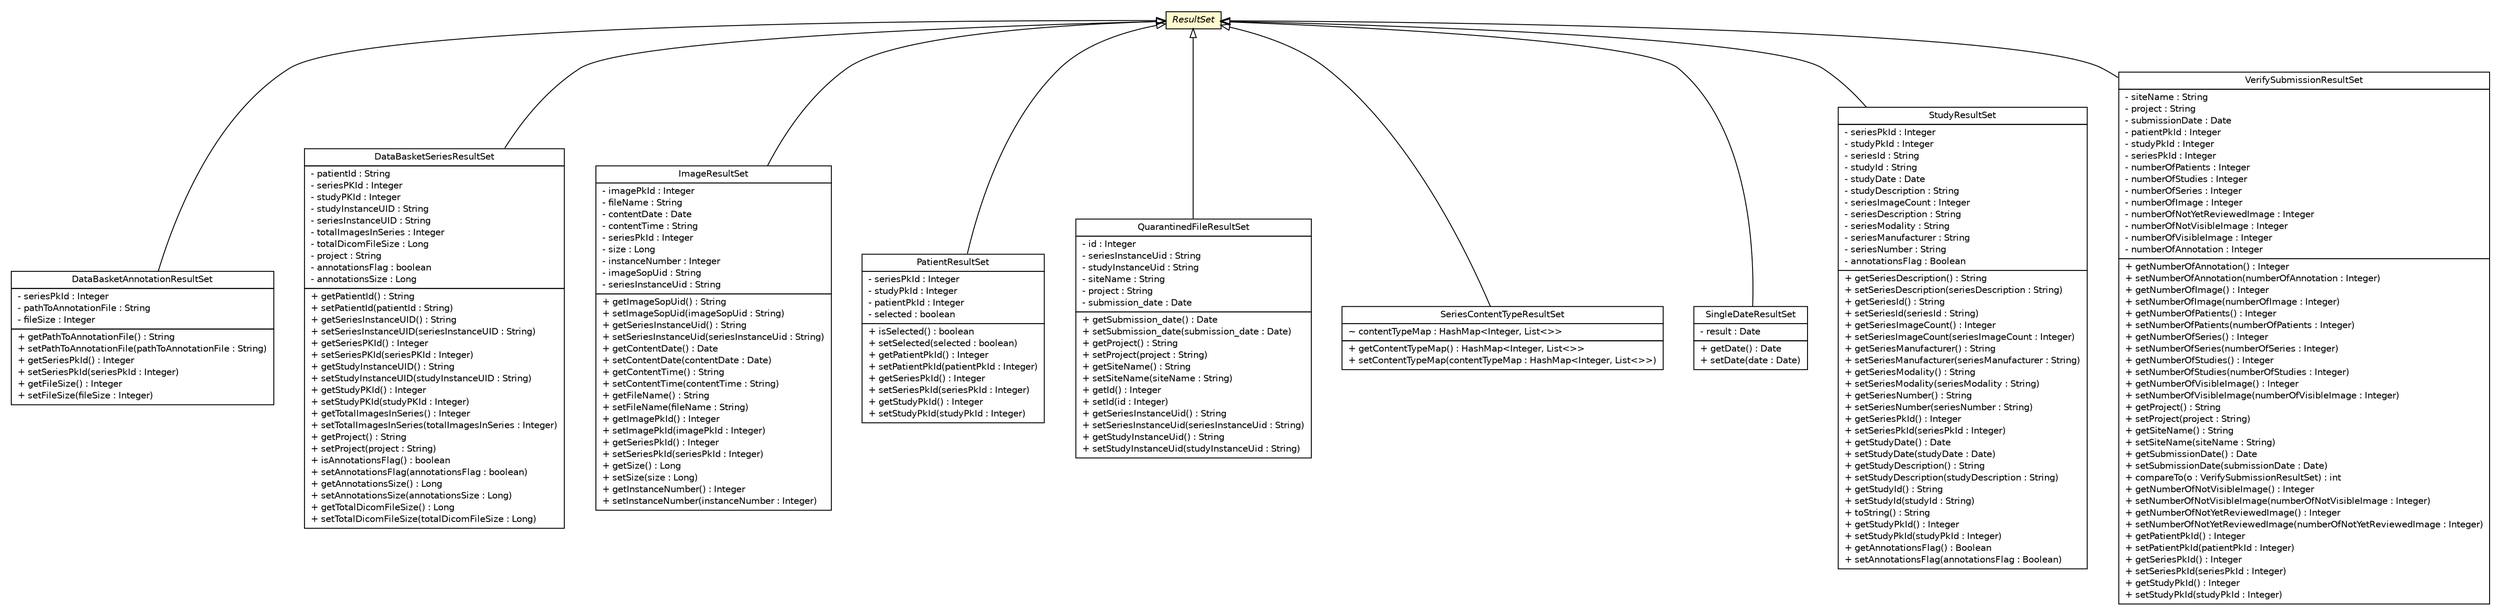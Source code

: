 #!/usr/local/bin/dot
#
# Class diagram 
# Generated by UmlGraph version 4.8 (http://www.spinellis.gr/sw/umlgraph)
#

digraph G {
	edge [fontname="Helvetica",fontsize=10,labelfontname="Helvetica",labelfontsize=10];
	node [fontname="Helvetica",fontsize=10,shape=plaintext];
	// gov.nih.nci.ncia.resultset.DataBasketAnnotationResultSet
	c53716 [label=<<table border="0" cellborder="1" cellspacing="0" cellpadding="2" port="p" href="./DataBasketAnnotationResultSet.html">
		<tr><td><table border="0" cellspacing="0" cellpadding="1">
			<tr><td> DataBasketAnnotationResultSet </td></tr>
		</table></td></tr>
		<tr><td><table border="0" cellspacing="0" cellpadding="1">
			<tr><td align="left"> - seriesPkId : Integer </td></tr>
			<tr><td align="left"> - pathToAnnotationFile : String </td></tr>
			<tr><td align="left"> - fileSize : Integer </td></tr>
		</table></td></tr>
		<tr><td><table border="0" cellspacing="0" cellpadding="1">
			<tr><td align="left"> + getPathToAnnotationFile() : String </td></tr>
			<tr><td align="left"> + setPathToAnnotationFile(pathToAnnotationFile : String) </td></tr>
			<tr><td align="left"> + getSeriesPkId() : Integer </td></tr>
			<tr><td align="left"> + setSeriesPkId(seriesPkId : Integer) </td></tr>
			<tr><td align="left"> + getFileSize() : Integer </td></tr>
			<tr><td align="left"> + setFileSize(fileSize : Integer) </td></tr>
		</table></td></tr>
		</table>>, fontname="Helvetica", fontcolor="black", fontsize=10.0];
	// gov.nih.nci.ncia.resultset.DataBasketSeriesResultSet
	c53719 [label=<<table border="0" cellborder="1" cellspacing="0" cellpadding="2" port="p" href="./DataBasketSeriesResultSet.html">
		<tr><td><table border="0" cellspacing="0" cellpadding="1">
			<tr><td> DataBasketSeriesResultSet </td></tr>
		</table></td></tr>
		<tr><td><table border="0" cellspacing="0" cellpadding="1">
			<tr><td align="left"> - patientId : String </td></tr>
			<tr><td align="left"> - seriesPKId : Integer </td></tr>
			<tr><td align="left"> - studyPKId : Integer </td></tr>
			<tr><td align="left"> - studyInstanceUID : String </td></tr>
			<tr><td align="left"> - seriesInstanceUID : String </td></tr>
			<tr><td align="left"> - totalImagesInSeries : Integer </td></tr>
			<tr><td align="left"> - totalDicomFileSize : Long </td></tr>
			<tr><td align="left"> - project : String </td></tr>
			<tr><td align="left"> - annotationsFlag : boolean </td></tr>
			<tr><td align="left"> - annotationsSize : Long </td></tr>
		</table></td></tr>
		<tr><td><table border="0" cellspacing="0" cellpadding="1">
			<tr><td align="left"> + getPatientId() : String </td></tr>
			<tr><td align="left"> + setPatientId(patientId : String) </td></tr>
			<tr><td align="left"> + getSeriesInstanceUID() : String </td></tr>
			<tr><td align="left"> + setSeriesInstanceUID(seriesInstanceUID : String) </td></tr>
			<tr><td align="left"> + getSeriesPKId() : Integer </td></tr>
			<tr><td align="left"> + setSeriesPKId(seriesPKId : Integer) </td></tr>
			<tr><td align="left"> + getStudyInstanceUID() : String </td></tr>
			<tr><td align="left"> + setStudyInstanceUID(studyInstanceUID : String) </td></tr>
			<tr><td align="left"> + getStudyPKId() : Integer </td></tr>
			<tr><td align="left"> + setStudyPKId(studyPKId : Integer) </td></tr>
			<tr><td align="left"> + getTotalImagesInSeries() : Integer </td></tr>
			<tr><td align="left"> + setTotalImagesInSeries(totalImagesInSeries : Integer) </td></tr>
			<tr><td align="left"> + getProject() : String </td></tr>
			<tr><td align="left"> + setProject(project : String) </td></tr>
			<tr><td align="left"> + isAnnotationsFlag() : boolean </td></tr>
			<tr><td align="left"> + setAnnotationsFlag(annotationsFlag : boolean) </td></tr>
			<tr><td align="left"> + getAnnotationsSize() : Long </td></tr>
			<tr><td align="left"> + setAnnotationsSize(annotationsSize : Long) </td></tr>
			<tr><td align="left"> + getTotalDicomFileSize() : Long </td></tr>
			<tr><td align="left"> + setTotalDicomFileSize(totalDicomFileSize : Long) </td></tr>
		</table></td></tr>
		</table>>, fontname="Helvetica", fontcolor="black", fontsize=10.0];
	// gov.nih.nci.ncia.resultset.ImageResultSet
	c53720 [label=<<table border="0" cellborder="1" cellspacing="0" cellpadding="2" port="p" href="./ImageResultSet.html">
		<tr><td><table border="0" cellspacing="0" cellpadding="1">
			<tr><td> ImageResultSet </td></tr>
		</table></td></tr>
		<tr><td><table border="0" cellspacing="0" cellpadding="1">
			<tr><td align="left"> - imagePkId : Integer </td></tr>
			<tr><td align="left"> - fileName : String </td></tr>
			<tr><td align="left"> - contentDate : Date </td></tr>
			<tr><td align="left"> - contentTime : String </td></tr>
			<tr><td align="left"> - seriesPkId : Integer </td></tr>
			<tr><td align="left"> - size : Long </td></tr>
			<tr><td align="left"> - instanceNumber : Integer </td></tr>
			<tr><td align="left"> - imageSopUid : String </td></tr>
			<tr><td align="left"> - seriesInstanceUid : String </td></tr>
		</table></td></tr>
		<tr><td><table border="0" cellspacing="0" cellpadding="1">
			<tr><td align="left"> + getImageSopUid() : String </td></tr>
			<tr><td align="left"> + setImageSopUid(imageSopUid : String) </td></tr>
			<tr><td align="left"> + getSeriesInstanceUid() : String </td></tr>
			<tr><td align="left"> + setSeriesInstanceUid(seriesInstanceUid : String) </td></tr>
			<tr><td align="left"> + getContentDate() : Date </td></tr>
			<tr><td align="left"> + setContentDate(contentDate : Date) </td></tr>
			<tr><td align="left"> + getContentTime() : String </td></tr>
			<tr><td align="left"> + setContentTime(contentTime : String) </td></tr>
			<tr><td align="left"> + getFileName() : String </td></tr>
			<tr><td align="left"> + setFileName(fileName : String) </td></tr>
			<tr><td align="left"> + getImagePkId() : Integer </td></tr>
			<tr><td align="left"> + setImagePkId(imagePkId : Integer) </td></tr>
			<tr><td align="left"> + getSeriesPkId() : Integer </td></tr>
			<tr><td align="left"> + setSeriesPkId(seriesPkId : Integer) </td></tr>
			<tr><td align="left"> + getSize() : Long </td></tr>
			<tr><td align="left"> + setSize(size : Long) </td></tr>
			<tr><td align="left"> + getInstanceNumber() : Integer </td></tr>
			<tr><td align="left"> + setInstanceNumber(instanceNumber : Integer) </td></tr>
		</table></td></tr>
		</table>>, fontname="Helvetica", fontcolor="black", fontsize=10.0];
	// gov.nih.nci.ncia.resultset.PatientResultSet
	c53722 [label=<<table border="0" cellborder="1" cellspacing="0" cellpadding="2" port="p" href="./PatientResultSet.html">
		<tr><td><table border="0" cellspacing="0" cellpadding="1">
			<tr><td> PatientResultSet </td></tr>
		</table></td></tr>
		<tr><td><table border="0" cellspacing="0" cellpadding="1">
			<tr><td align="left"> - seriesPkId : Integer </td></tr>
			<tr><td align="left"> - studyPkId : Integer </td></tr>
			<tr><td align="left"> - patientPkId : Integer </td></tr>
			<tr><td align="left"> - selected : boolean </td></tr>
		</table></td></tr>
		<tr><td><table border="0" cellspacing="0" cellpadding="1">
			<tr><td align="left"> + isSelected() : boolean </td></tr>
			<tr><td align="left"> + setSelected(selected : boolean) </td></tr>
			<tr><td align="left"> + getPatientPkId() : Integer </td></tr>
			<tr><td align="left"> + setPatientPkId(patientPkId : Integer) </td></tr>
			<tr><td align="left"> + getSeriesPkId() : Integer </td></tr>
			<tr><td align="left"> + setSeriesPkId(seriesPkId : Integer) </td></tr>
			<tr><td align="left"> + getStudyPkId() : Integer </td></tr>
			<tr><td align="left"> + setStudyPkId(studyPkId : Integer) </td></tr>
		</table></td></tr>
		</table>>, fontname="Helvetica", fontcolor="black", fontsize=10.0];
	// gov.nih.nci.ncia.resultset.QuarantinedFileResultSet
	c53723 [label=<<table border="0" cellborder="1" cellspacing="0" cellpadding="2" port="p" href="./QuarantinedFileResultSet.html">
		<tr><td><table border="0" cellspacing="0" cellpadding="1">
			<tr><td> QuarantinedFileResultSet </td></tr>
		</table></td></tr>
		<tr><td><table border="0" cellspacing="0" cellpadding="1">
			<tr><td align="left"> - id : Integer </td></tr>
			<tr><td align="left"> - seriesInstanceUid : String </td></tr>
			<tr><td align="left"> - studyInstanceUid : String </td></tr>
			<tr><td align="left"> - siteName : String </td></tr>
			<tr><td align="left"> - project : String </td></tr>
			<tr><td align="left"> - submission_date : Date </td></tr>
		</table></td></tr>
		<tr><td><table border="0" cellspacing="0" cellpadding="1">
			<tr><td align="left"> + getSubmission_date() : Date </td></tr>
			<tr><td align="left"> + setSubmission_date(submission_date : Date) </td></tr>
			<tr><td align="left"> + getProject() : String </td></tr>
			<tr><td align="left"> + setProject(project : String) </td></tr>
			<tr><td align="left"> + getSiteName() : String </td></tr>
			<tr><td align="left"> + setSiteName(siteName : String) </td></tr>
			<tr><td align="left"> + getId() : Integer </td></tr>
			<tr><td align="left"> + setId(id : Integer) </td></tr>
			<tr><td align="left"> + getSeriesInstanceUid() : String </td></tr>
			<tr><td align="left"> + setSeriesInstanceUid(seriesInstanceUid : String) </td></tr>
			<tr><td align="left"> + getStudyInstanceUid() : String </td></tr>
			<tr><td align="left"> + setStudyInstanceUid(studyInstanceUid : String) </td></tr>
		</table></td></tr>
		</table>>, fontname="Helvetica", fontcolor="black", fontsize=10.0];
	// gov.nih.nci.ncia.resultset.ResultSet
	c53727 [label=<<table border="0" cellborder="1" cellspacing="0" cellpadding="2" port="p" bgcolor="lemonChiffon" href="./ResultSet.html">
		<tr><td><table border="0" cellspacing="0" cellpadding="1">
			<tr><td><font face="Helvetica-Oblique"> ResultSet </font></td></tr>
		</table></td></tr>
		</table>>, fontname="Helvetica", fontcolor="black", fontsize=10.0];
	// gov.nih.nci.ncia.resultset.SeriesContentTypeResultSet
	c53729 [label=<<table border="0" cellborder="1" cellspacing="0" cellpadding="2" port="p" href="./SeriesContentTypeResultSet.html">
		<tr><td><table border="0" cellspacing="0" cellpadding="1">
			<tr><td> SeriesContentTypeResultSet </td></tr>
		</table></td></tr>
		<tr><td><table border="0" cellspacing="0" cellpadding="1">
			<tr><td align="left"> ~ contentTypeMap : HashMap&lt;Integer, List&lt;&gt;&gt; </td></tr>
		</table></td></tr>
		<tr><td><table border="0" cellspacing="0" cellpadding="1">
			<tr><td align="left"> + getContentTypeMap() : HashMap&lt;Integer, List&lt;&gt;&gt; </td></tr>
			<tr><td align="left"> + setContentTypeMap(contentTypeMap : HashMap&lt;Integer, List&lt;&gt;&gt;) </td></tr>
		</table></td></tr>
		</table>>, fontname="Helvetica", fontcolor="black", fontsize=10.0];
	// gov.nih.nci.ncia.resultset.SingleDateResultSet
	c53730 [label=<<table border="0" cellborder="1" cellspacing="0" cellpadding="2" port="p" href="./SingleDateResultSet.html">
		<tr><td><table border="0" cellspacing="0" cellpadding="1">
			<tr><td> SingleDateResultSet </td></tr>
		</table></td></tr>
		<tr><td><table border="0" cellspacing="0" cellpadding="1">
			<tr><td align="left"> - result : Date </td></tr>
		</table></td></tr>
		<tr><td><table border="0" cellspacing="0" cellpadding="1">
			<tr><td align="left"> + getDate() : Date </td></tr>
			<tr><td align="left"> + setDate(date : Date) </td></tr>
		</table></td></tr>
		</table>>, fontname="Helvetica", fontcolor="black", fontsize=10.0];
	// gov.nih.nci.ncia.resultset.StudyResultSet
	c53731 [label=<<table border="0" cellborder="1" cellspacing="0" cellpadding="2" port="p" href="./StudyResultSet.html">
		<tr><td><table border="0" cellspacing="0" cellpadding="1">
			<tr><td> StudyResultSet </td></tr>
		</table></td></tr>
		<tr><td><table border="0" cellspacing="0" cellpadding="1">
			<tr><td align="left"> - seriesPkId : Integer </td></tr>
			<tr><td align="left"> - studyPkId : Integer </td></tr>
			<tr><td align="left"> - seriesId : String </td></tr>
			<tr><td align="left"> - studyId : String </td></tr>
			<tr><td align="left"> - studyDate : Date </td></tr>
			<tr><td align="left"> - studyDescription : String </td></tr>
			<tr><td align="left"> - seriesImageCount : Integer </td></tr>
			<tr><td align="left"> - seriesDescription : String </td></tr>
			<tr><td align="left"> - seriesModality : String </td></tr>
			<tr><td align="left"> - seriesManufacturer : String </td></tr>
			<tr><td align="left"> - seriesNumber : String </td></tr>
			<tr><td align="left"> - annotationsFlag : Boolean </td></tr>
		</table></td></tr>
		<tr><td><table border="0" cellspacing="0" cellpadding="1">
			<tr><td align="left"> + getSeriesDescription() : String </td></tr>
			<tr><td align="left"> + setSeriesDescription(seriesDescription : String) </td></tr>
			<tr><td align="left"> + getSeriesId() : String </td></tr>
			<tr><td align="left"> + setSeriesId(seriesId : String) </td></tr>
			<tr><td align="left"> + getSeriesImageCount() : Integer </td></tr>
			<tr><td align="left"> + setSeriesImageCount(seriesImageCount : Integer) </td></tr>
			<tr><td align="left"> + getSeriesManufacturer() : String </td></tr>
			<tr><td align="left"> + setSeriesManufacturer(seriesManufacturer : String) </td></tr>
			<tr><td align="left"> + getSeriesModality() : String </td></tr>
			<tr><td align="left"> + setSeriesModality(seriesModality : String) </td></tr>
			<tr><td align="left"> + getSeriesNumber() : String </td></tr>
			<tr><td align="left"> + setSeriesNumber(seriesNumber : String) </td></tr>
			<tr><td align="left"> + getSeriesPkId() : Integer </td></tr>
			<tr><td align="left"> + setSeriesPkId(seriesPkId : Integer) </td></tr>
			<tr><td align="left"> + getStudyDate() : Date </td></tr>
			<tr><td align="left"> + setStudyDate(studyDate : Date) </td></tr>
			<tr><td align="left"> + getStudyDescription() : String </td></tr>
			<tr><td align="left"> + setStudyDescription(studyDescription : String) </td></tr>
			<tr><td align="left"> + getStudyId() : String </td></tr>
			<tr><td align="left"> + setStudyId(studyId : String) </td></tr>
			<tr><td align="left"> + toString() : String </td></tr>
			<tr><td align="left"> + getStudyPkId() : Integer </td></tr>
			<tr><td align="left"> + setStudyPkId(studyPkId : Integer) </td></tr>
			<tr><td align="left"> + getAnnotationsFlag() : Boolean </td></tr>
			<tr><td align="left"> + setAnnotationsFlag(annotationsFlag : Boolean) </td></tr>
		</table></td></tr>
		</table>>, fontname="Helvetica", fontcolor="black", fontsize=10.0];
	// gov.nih.nci.ncia.resultset.VerifySubmissionResultSet
	c53732 [label=<<table border="0" cellborder="1" cellspacing="0" cellpadding="2" port="p" href="./VerifySubmissionResultSet.html">
		<tr><td><table border="0" cellspacing="0" cellpadding="1">
			<tr><td> VerifySubmissionResultSet </td></tr>
		</table></td></tr>
		<tr><td><table border="0" cellspacing="0" cellpadding="1">
			<tr><td align="left"> - siteName : String </td></tr>
			<tr><td align="left"> - project : String </td></tr>
			<tr><td align="left"> - submissionDate : Date </td></tr>
			<tr><td align="left"> - patientPkId : Integer </td></tr>
			<tr><td align="left"> - studyPkId : Integer </td></tr>
			<tr><td align="left"> - seriesPkId : Integer </td></tr>
			<tr><td align="left"> - numberOfPatients : Integer </td></tr>
			<tr><td align="left"> - numberOfStudies : Integer </td></tr>
			<tr><td align="left"> - numberOfSeries : Integer </td></tr>
			<tr><td align="left"> - numberOfImage : Integer </td></tr>
			<tr><td align="left"> - numberOfNotYetReviewedImage : Integer </td></tr>
			<tr><td align="left"> - numberOfNotVisibleImage : Integer </td></tr>
			<tr><td align="left"> - numberOfVisibleImage : Integer </td></tr>
			<tr><td align="left"> - numberOfAnnotation : Integer </td></tr>
		</table></td></tr>
		<tr><td><table border="0" cellspacing="0" cellpadding="1">
			<tr><td align="left"> + getNumberOfAnnotation() : Integer </td></tr>
			<tr><td align="left"> + setNumberOfAnnotation(numberOfAnnotation : Integer) </td></tr>
			<tr><td align="left"> + getNumberOfImage() : Integer </td></tr>
			<tr><td align="left"> + setNumberOfImage(numberOfImage : Integer) </td></tr>
			<tr><td align="left"> + getNumberOfPatients() : Integer </td></tr>
			<tr><td align="left"> + setNumberOfPatients(numberOfPatients : Integer) </td></tr>
			<tr><td align="left"> + getNumberOfSeries() : Integer </td></tr>
			<tr><td align="left"> + setNumberOfSeries(numberOfSeries : Integer) </td></tr>
			<tr><td align="left"> + getNumberOfStudies() : Integer </td></tr>
			<tr><td align="left"> + setNumberOfStudies(numberOfStudies : Integer) </td></tr>
			<tr><td align="left"> + getNumberOfVisibleImage() : Integer </td></tr>
			<tr><td align="left"> + setNumberOfVisibleImage(numberOfVisibleImage : Integer) </td></tr>
			<tr><td align="left"> + getProject() : String </td></tr>
			<tr><td align="left"> + setProject(project : String) </td></tr>
			<tr><td align="left"> + getSiteName() : String </td></tr>
			<tr><td align="left"> + setSiteName(siteName : String) </td></tr>
			<tr><td align="left"> + getSubmissionDate() : Date </td></tr>
			<tr><td align="left"> + setSubmissionDate(submissionDate : Date) </td></tr>
			<tr><td align="left"> + compareTo(o : VerifySubmissionResultSet) : int </td></tr>
			<tr><td align="left"> + getNumberOfNotVisibleImage() : Integer </td></tr>
			<tr><td align="left"> + setNumberOfNotVisibleImage(numberOfNotVisibleImage : Integer) </td></tr>
			<tr><td align="left"> + getNumberOfNotYetReviewedImage() : Integer </td></tr>
			<tr><td align="left"> + setNumberOfNotYetReviewedImage(numberOfNotYetReviewedImage : Integer) </td></tr>
			<tr><td align="left"> + getPatientPkId() : Integer </td></tr>
			<tr><td align="left"> + setPatientPkId(patientPkId : Integer) </td></tr>
			<tr><td align="left"> + getSeriesPkId() : Integer </td></tr>
			<tr><td align="left"> + setSeriesPkId(seriesPkId : Integer) </td></tr>
			<tr><td align="left"> + getStudyPkId() : Integer </td></tr>
			<tr><td align="left"> + setStudyPkId(studyPkId : Integer) </td></tr>
		</table></td></tr>
		</table>>, fontname="Helvetica", fontcolor="black", fontsize=10.0];
	//gov.nih.nci.ncia.resultset.DataBasketAnnotationResultSet extends gov.nih.nci.ncia.resultset.ResultSet
	c53727:p -> c53716:p [dir=back,arrowtail=empty];
	//gov.nih.nci.ncia.resultset.DataBasketSeriesResultSet extends gov.nih.nci.ncia.resultset.ResultSet
	c53727:p -> c53719:p [dir=back,arrowtail=empty];
	//gov.nih.nci.ncia.resultset.ImageResultSet extends gov.nih.nci.ncia.resultset.ResultSet
	c53727:p -> c53720:p [dir=back,arrowtail=empty];
	//gov.nih.nci.ncia.resultset.PatientResultSet extends gov.nih.nci.ncia.resultset.ResultSet
	c53727:p -> c53722:p [dir=back,arrowtail=empty];
	//gov.nih.nci.ncia.resultset.QuarantinedFileResultSet extends gov.nih.nci.ncia.resultset.ResultSet
	c53727:p -> c53723:p [dir=back,arrowtail=empty];
	//gov.nih.nci.ncia.resultset.SeriesContentTypeResultSet extends gov.nih.nci.ncia.resultset.ResultSet
	c53727:p -> c53729:p [dir=back,arrowtail=empty];
	//gov.nih.nci.ncia.resultset.SingleDateResultSet extends gov.nih.nci.ncia.resultset.ResultSet
	c53727:p -> c53730:p [dir=back,arrowtail=empty];
	//gov.nih.nci.ncia.resultset.StudyResultSet extends gov.nih.nci.ncia.resultset.ResultSet
	c53727:p -> c53731:p [dir=back,arrowtail=empty];
	//gov.nih.nci.ncia.resultset.VerifySubmissionResultSet extends gov.nih.nci.ncia.resultset.ResultSet
	c53727:p -> c53732:p [dir=back,arrowtail=empty];
}


